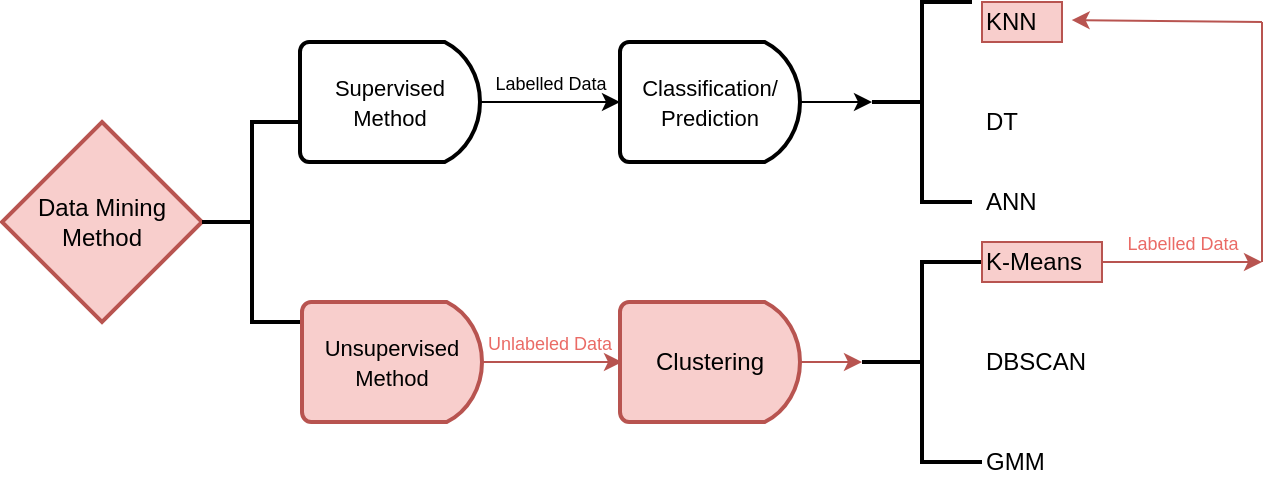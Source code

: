 <mxfile version="12.8.1" type="github"><diagram id="_beEtfrxpBb5KSDSfyCr" name="Page-1"><mxGraphModel dx="724" dy="558" grid="1" gridSize="10" guides="1" tooltips="1" connect="1" arrows="1" fold="1" page="1" pageScale="1" pageWidth="827" pageHeight="1169" math="0" shadow="0"><root><mxCell id="0"/><mxCell id="1" parent="0"/><mxCell id="aYYMhdhcXoQ1JNNdZFHr-1" value="Data Mining Method" style="strokeWidth=2;html=1;shape=mxgraph.flowchart.decision;whiteSpace=wrap;fillColor=#f8cecc;strokeColor=#b85450;" parent="1" vertex="1"><mxGeometry x="60" y="160" width="100" height="100" as="geometry"/></mxCell><mxCell id="aYYMhdhcXoQ1JNNdZFHr-2" value="" style="strokeWidth=2;html=1;shape=mxgraph.flowchart.annotation_2;align=left;labelPosition=right;pointerEvents=1;" parent="1" vertex="1"><mxGeometry x="160" y="160" width="50" height="100" as="geometry"/></mxCell><mxCell id="aYYMhdhcXoQ1JNNdZFHr-31" value="" style="edgeStyle=orthogonalEdgeStyle;rounded=0;orthogonalLoop=1;jettySize=auto;html=1;" parent="1" source="aYYMhdhcXoQ1JNNdZFHr-4" target="aYYMhdhcXoQ1JNNdZFHr-30" edge="1"><mxGeometry relative="1" as="geometry"/></mxCell><mxCell id="aYYMhdhcXoQ1JNNdZFHr-4" value="&lt;font style=&quot;font-size: 11px&quot;&gt;Supervised Method&lt;/font&gt;" style="strokeWidth=2;html=1;shape=mxgraph.flowchart.delay;whiteSpace=wrap;" parent="1" vertex="1"><mxGeometry x="209" y="120" width="90" height="60" as="geometry"/></mxCell><mxCell id="aYYMhdhcXoQ1JNNdZFHr-34" value="" style="edgeStyle=orthogonalEdgeStyle;rounded=0;orthogonalLoop=1;jettySize=auto;html=1;entryX=0;entryY=0.5;entryDx=0;entryDy=0;entryPerimeter=0;" parent="1" source="aYYMhdhcXoQ1JNNdZFHr-30" target="aYYMhdhcXoQ1JNNdZFHr-35" edge="1"><mxGeometry relative="1" as="geometry"><mxPoint x="490" y="180" as="targetPoint"/></mxGeometry></mxCell><mxCell id="aYYMhdhcXoQ1JNNdZFHr-30" value="&lt;span style=&quot;font-size: 11px&quot;&gt;Classification/&lt;br&gt;Prediction&lt;br&gt;&lt;/span&gt;" style="strokeWidth=2;html=1;shape=mxgraph.flowchart.delay;whiteSpace=wrap;" parent="1" vertex="1"><mxGeometry x="369" y="120" width="90" height="60" as="geometry"/></mxCell><mxCell id="aYYMhdhcXoQ1JNNdZFHr-7" value="" style="edgeStyle=orthogonalEdgeStyle;rounded=0;orthogonalLoop=1;jettySize=auto;html=1;fillColor=#f8cecc;strokeColor=#b85450;" parent="1" source="aYYMhdhcXoQ1JNNdZFHr-5" edge="1"><mxGeometry relative="1" as="geometry"><mxPoint x="370" y="280" as="targetPoint"/></mxGeometry></mxCell><mxCell id="aYYMhdhcXoQ1JNNdZFHr-5" value="&lt;font style=&quot;font-size: 11px&quot;&gt;Unsupervised Method&lt;/font&gt;" style="strokeWidth=2;html=1;shape=mxgraph.flowchart.delay;whiteSpace=wrap;fillColor=#f8cecc;strokeColor=#b85450;" parent="1" vertex="1"><mxGeometry x="210" y="250" width="90" height="60" as="geometry"/></mxCell><mxCell id="aYYMhdhcXoQ1JNNdZFHr-8" value="&lt;font style=&quot;font-size: 9px&quot; color=&quot;#ea6b66&quot;&gt;Unlabeled&amp;nbsp;Data&lt;/font&gt;" style="text;html=1;align=center;verticalAlign=middle;whiteSpace=wrap;rounded=0;" parent="1" vertex="1"><mxGeometry x="289" y="260" width="90" height="20" as="geometry"/></mxCell><mxCell id="aYYMhdhcXoQ1JNNdZFHr-21" value="" style="edgeStyle=orthogonalEdgeStyle;rounded=0;orthogonalLoop=1;jettySize=auto;html=1;fillColor=#f8cecc;strokeColor=#b85450;" parent="1" source="aYYMhdhcXoQ1JNNdZFHr-14" edge="1"><mxGeometry relative="1" as="geometry"><mxPoint x="490" y="280" as="targetPoint"/></mxGeometry></mxCell><mxCell id="aYYMhdhcXoQ1JNNdZFHr-14" value="Clustering" style="strokeWidth=2;html=1;shape=mxgraph.flowchart.delay;whiteSpace=wrap;fillColor=#f8cecc;strokeColor=#b85450;" parent="1" vertex="1"><mxGeometry x="369" y="250" width="90" height="60" as="geometry"/></mxCell><mxCell id="aYYMhdhcXoQ1JNNdZFHr-22" value="" style="strokeWidth=2;html=1;shape=mxgraph.flowchart.annotation_2;align=left;labelPosition=right;pointerEvents=1;" parent="1" vertex="1"><mxGeometry x="490" y="230" width="60" height="100" as="geometry"/></mxCell><mxCell id="aYYMhdhcXoQ1JNNdZFHr-43" value="" style="edgeStyle=orthogonalEdgeStyle;rounded=0;orthogonalLoop=1;jettySize=auto;html=1;fillColor=#f8cecc;strokeColor=#b85450;" parent="1" source="aYYMhdhcXoQ1JNNdZFHr-25" edge="1"><mxGeometry relative="1" as="geometry"><mxPoint x="690.0" y="230" as="targetPoint"/></mxGeometry></mxCell><mxCell id="aYYMhdhcXoQ1JNNdZFHr-25" value="K-Means" style="text;html=1;align=left;verticalAlign=middle;resizable=0;points=[];autosize=1;fillColor=#f8cecc;strokeColor=#b85450;" parent="1" vertex="1"><mxGeometry x="550" y="220" width="60" height="20" as="geometry"/></mxCell><mxCell id="aYYMhdhcXoQ1JNNdZFHr-26" value="DBSCAN" style="text;html=1;align=left;verticalAlign=middle;resizable=0;points=[];autosize=1;" parent="1" vertex="1"><mxGeometry x="550" y="270" width="70" height="20" as="geometry"/></mxCell><mxCell id="aYYMhdhcXoQ1JNNdZFHr-27" value="GMM" style="text;html=1;align=left;verticalAlign=middle;resizable=0;points=[];autosize=1;" parent="1" vertex="1"><mxGeometry x="550" y="320" width="40" height="20" as="geometry"/></mxCell><mxCell id="aYYMhdhcXoQ1JNNdZFHr-29" value="&lt;font style=&quot;font-size: 9px&quot; color=&quot;#ea6b66&quot;&gt;Labelled Data&lt;/font&gt;" style="text;html=1;align=center;verticalAlign=middle;resizable=0;points=[];autosize=1;" parent="1" vertex="1"><mxGeometry x="615" y="210" width="70" height="20" as="geometry"/></mxCell><mxCell id="aYYMhdhcXoQ1JNNdZFHr-32" value="&lt;font style=&quot;font-size: 9px&quot;&gt;Labelled Data&lt;/font&gt;" style="text;html=1;align=center;verticalAlign=middle;resizable=0;points=[];autosize=1;" parent="1" vertex="1"><mxGeometry x="299" y="130" width="70" height="20" as="geometry"/></mxCell><mxCell id="aYYMhdhcXoQ1JNNdZFHr-35" value="" style="strokeWidth=2;html=1;shape=mxgraph.flowchart.annotation_2;align=left;labelPosition=right;pointerEvents=1;" parent="1" vertex="1"><mxGeometry x="495" y="100" width="50" height="100" as="geometry"/></mxCell><mxCell id="aYYMhdhcXoQ1JNNdZFHr-39" value="KNN" style="text;html=1;align=left;verticalAlign=middle;resizable=0;points=[];autosize=1;fillColor=#f8cecc;strokeColor=#b85450;" parent="1" vertex="1"><mxGeometry x="550" y="100" width="40" height="20" as="geometry"/></mxCell><mxCell id="aYYMhdhcXoQ1JNNdZFHr-40" value="DT" style="text;html=1;align=left;verticalAlign=middle;resizable=0;points=[];autosize=1;" parent="1" vertex="1"><mxGeometry x="550" y="150" width="30" height="20" as="geometry"/></mxCell><mxCell id="aYYMhdhcXoQ1JNNdZFHr-41" value="ANN" style="text;html=1;align=left;verticalAlign=middle;resizable=0;points=[];autosize=1;" parent="1" vertex="1"><mxGeometry x="550" y="190" width="40" height="20" as="geometry"/></mxCell><mxCell id="aYYMhdhcXoQ1JNNdZFHr-44" value="" style="endArrow=none;html=1;fillColor=#f8cecc;strokeColor=#b85450;" parent="1" edge="1"><mxGeometry width="50" height="50" relative="1" as="geometry"><mxPoint x="690" y="230" as="sourcePoint"/><mxPoint x="690" y="110" as="targetPoint"/><Array as="points"/></mxGeometry></mxCell><mxCell id="aYYMhdhcXoQ1JNNdZFHr-45" value="" style="endArrow=classic;html=1;entryX=1.121;entryY=0.453;entryDx=0;entryDy=0;entryPerimeter=0;fillColor=#f8cecc;strokeColor=#b85450;" parent="1" target="aYYMhdhcXoQ1JNNdZFHr-39" edge="1"><mxGeometry width="50" height="50" relative="1" as="geometry"><mxPoint x="690" y="110" as="sourcePoint"/><mxPoint x="740" y="60" as="targetPoint"/></mxGeometry></mxCell></root></mxGraphModel></diagram></mxfile>
